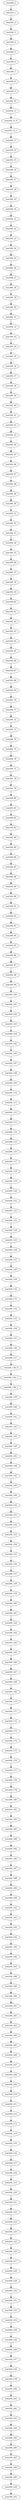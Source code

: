 digraph G {
test294_0->test294_1;
test294_1->test294_2;
test294_2->test294_3;
test294_3->test294_4;
test294_4->test294_5;
test294_5->test294_6;
test294_6->test294_7;
test294_7->test294_8;
test294_8->test294_9;
test294_9->test294_10;
test294_10->test294_11;
test294_11->test294_12_0;
test294_12_0->test294_12_1;
test294_12_1->test294_13;
test294_13->test294_14;
test294_14->test294_15;
test294_15->test294_16;
test294_16->test294_17;
test294_17->test294_18;
test294_18->test294_19;
test294_19->test294_20;
test294_20->test294_21;
test294_21->test294_22;
test294_22->test294_23;
test294_23->test294_24;
test294_24->test294_25;
test294_25->test294_26;
test294_26->test294_27;
test294_27->test294_28;
test294_28->test294_29;
test294_29->test294_30;
test294_30->test294_31;
test294_31->test294_32;
test294_32->test294_33;
test294_33->test294_34;
test294_34->test294_35;
test294_35->test294_36;
test294_36->test294_37;
test294_37->test294_38;
test294_38->test294_39;
test294_39->test294_40;
test294_40->test294_41;
test294_41->test294_42;
test294_42->test294_43;
test294_43->test294_44;
test294_44->test294_45;
test294_45->test294_46;
test294_46->test294_47;
test294_47->test294_48;
test294_48->test294_49;
test294_49->test294_50;
test294_50->test294_51;
test294_51->test294_52;
test294_52->test294_53;
test294_53->test294_54;
test294_54->test294_55;
test294_55->test294_56;
test294_56->test294_57;
test294_57->test294_58;
test294_58->test294_59;
test294_59->test294_60;
test294_60->test294_61;
test294_61->test294_62;
test294_62->test294_63;
test294_63->test294_64;
test294_64->test294_65;
test294_65->test294_66;
test294_66->test294_67;
test294_67->test294_68;
test294_68->test294_69;
test294_69->test294_70;
test294_70->test294_71;
test294_71->test294_72;
test294_72->test294_73;
test294_73->test294_74;
test294_74->test294_75;
test294_75->test294_76;
test294_76->test294_77;
test294_77->test294_78;
test294_78->test294_79;
test294_79->test294_80;
test294_80->test294_81;
test294_81->test294_82;
test294_82->test294_83;
test294_83->test294_84;
test294_84->test294_85;
test294_85->test294_86;
test294_86->test294_87;
test294_87->test294_88;
test294_88->test294_89;
test294_89->test294_90;
test294_90->test294_91;
test294_91->test294_92;
test294_92->test294_93;
test294_93->test294_94;
test294_94->test294_95;
test294_95->test294_96;
test294_96->test294_97;
test294_97->test294_98;
test294_98->test294_99;
test294_99->test294_100;
test294_100->test294_101;
test294_101->test294_102;
test294_102->test294_103;
test294_103->test294_104;
test294_104->test294_105;
test294_105->test294_106;
test294_106->test294_107;
test294_107->test294_108;
test294_108->test294_109;
test294_109->test294_110;
test294_110->test294_111;
test294_111->test294_112;
test294_112->test294_113;
test294_113->test294_114;
test294_114->test294_115;
test294_115->test294_116;
test294_116->test294_117;
test294_117->test294_118;
test294_118->test294_119;
test294_119->test294_120;
test294_120->test294_121;
test294_121->test294_122;
test294_122->test294_123;
test294_123->test294_124;
test294_124->test294_125;
test294_125->test294_126;
test294_126->test294_127;
test294_127->test294_128;
test294_128->test294_129;
test294_129->test294_130;
test294_130->test294_131;
test294_131->test294_132;
test294_132->test294_133;
test294_133->test294_134;
test294_134->test294_135;
test294_135->test294_136;
test294_136->test294_137;
test294_137->test294_138_0;
test294_138_0->test294_138_1;
test294_138_1->test294_138_2;
test294_138_2->test294_139;
test294_139->test294_140;
test294_140->test294_141;
test294_141->test294_142;
test294_142->test294_143;
test294_143->test294_144;
test294_144->test294_145;
test294_145->test294_146;
test294_146->test294_147;
test294_147->test294_148;
test294_148->test294_149;
test294_149->test294_150;
test294_150->test294_151;
test294_151->test294_152;
test294_152->test294_153;
test294_153->test294_154;
test294_154->test294_155;
test294_155->test294_156;
test294_156->test294_157;
test294_157->test294_158;
test294_158->test294_159;
test294_159->test294_160;
test294_160->test294_161;
test294_161->test294_162;
test294_162->test294_163;
test294_163->test294_164;
test294_164->test294_165;
test294_165->test294_166;
test294_166->test294_167;
test294_167->test294_168;
test294_168->test294_169;
test294_169->test294_170;
test294_170->test294_171;
test294_171->test294_172;
test294_172->test294_173;
test294_173->test294_174;
test294_174->test294_175;
test294_175->test294_176;
test294_176->test294_177;
test294_177->test294_178;
test294_178->test294_179;
test294_179->test294_180;
test294_180->test294_181;
test294_181->test294_182;
test294_182->test294_183;
test294_183->test294_184;
test294_184->test294_185;
test294_185->test294_186;
test294_186->test294_187;
test294_187->test294_188;
test294_188->test294_189;
test294_189->test294_190;
test294_190->test294_191;
test294_191->test294_192;
test294_192->test294_193;
test294_193->test294_194;
test294_194->test294_195;
test294_195->test294_196;
test294_196->test294_197;
test294_197->test294_198;
test294_198->test294_199;
test294_199->test294_200;
test294_200->test294_201;
test294_201->test294_202;
test294_202->test294_203;
test294_203->test294_204;
test294_204->test294_205;
test294_205->test294_206;
test294_206->test294_207;
test294_207->test294_208;
test294_208->test294_209;
test294_209->test294_210;
test294_210->test294_211;
test294_211->test294_212;
test294_212->test294_213;
test294_213->test294_214;
test294_214->test294_215;
test294_215->test294_216;
test294_216->test294_217;
test294_217->test294_218;
test294_218->test294_219;
test294_219->test294_220;
test294_220->test294_221;
test294_221->test294_222;
test294_222->test294_223;
test294_223->test294_224;
test294_224->test294_225;
test294_225->test294_226;
test294_226->test294_227;
test294_227->test294_228;
test294_228->test294_229;
test294_229->test294_230;
test294_230->test294_231;
test294_231->test294_232;
test294_232->test294_233;
test294_233->test294_234;
test294_234->test294_235;
test294_235->test294_236;
test294_236->test294_237;
test294_237->test294_238;
test294_238->test294_239;
test294_239->test294_240;
test294_240->test294_241;
test294_241->test294_242;
test294_242->test294_243;
test294_243->test294_244;
test294_244->test294_245;
test294_245->test294_246;
test294_246->test294_247;
test294_247->test294_248;
test294_248->test294_249;
test294_249->test294_250;
test294_250->test294_251;

}
